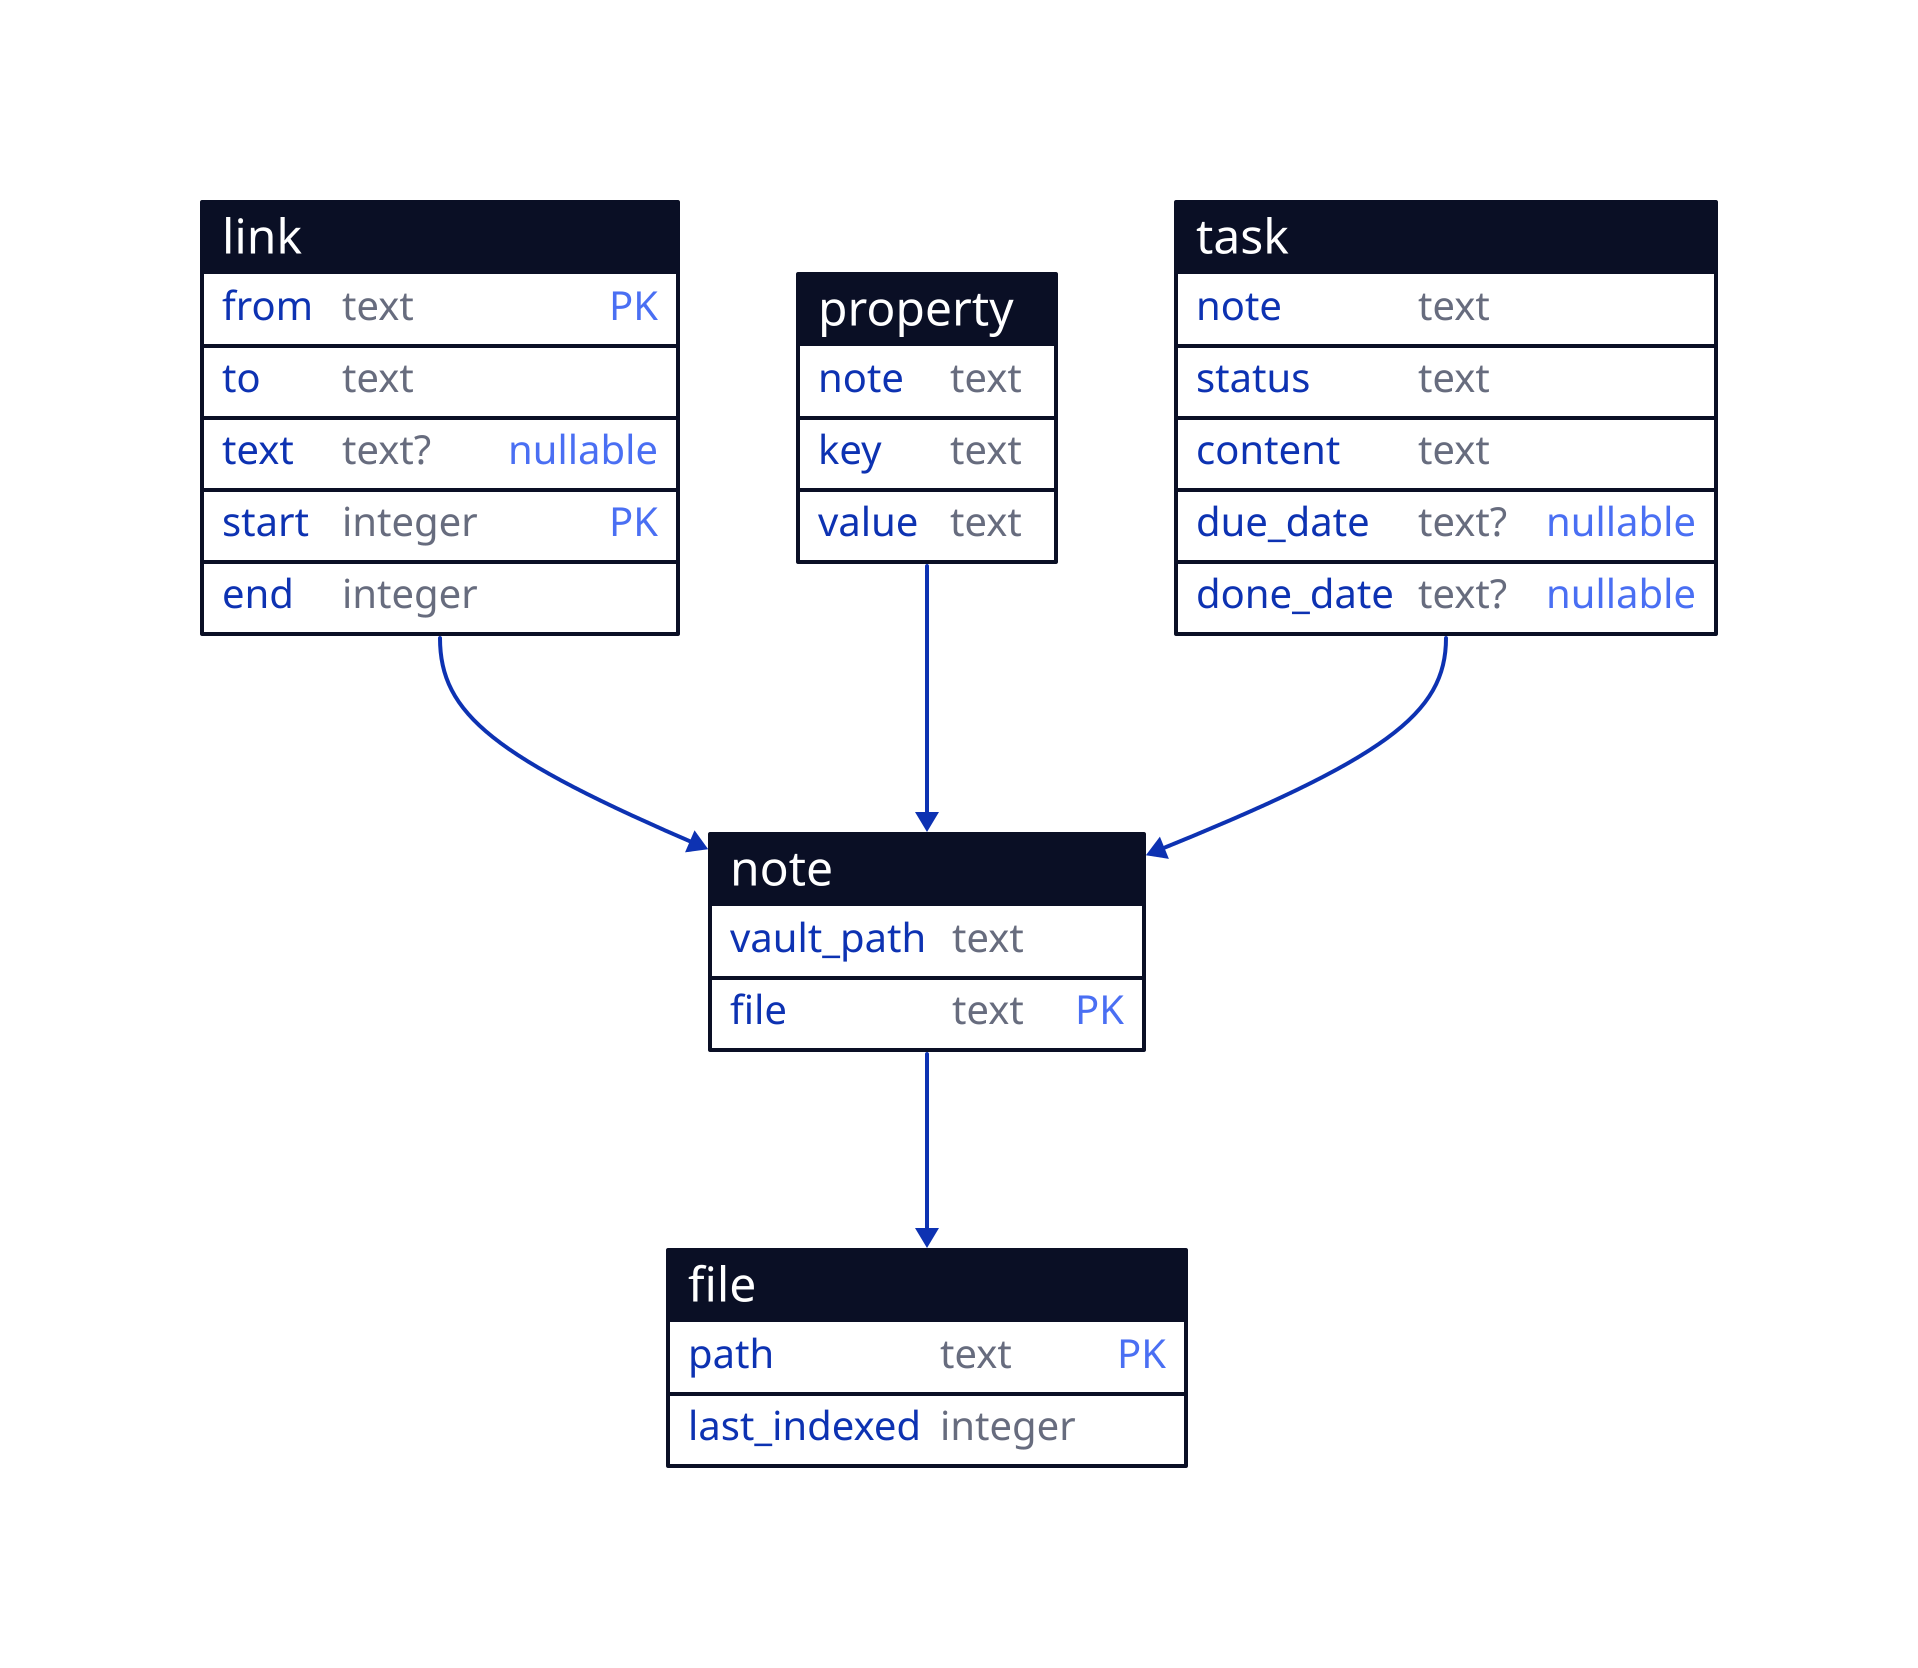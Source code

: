 file: {
  shape: sql_table
  path: text {constraint: primary_key}
  last_indexed: integer
}

property: {
  shape: sql_table
  note: text
  key: text
  value: text
}

task: {
  shape: sql_table
  note: text
  status: text
  content: text
  due_date: text? {constraint: nullable}
  done_date: text? {constraint: nullable}
}

link_: link {
  shape: sql_table
  from: text {constraint: primary_key}
  to: text
  text: text? {constraint: nullable}
  start: integer {constraint: primary_key}
  end: integer
}

note: {
  shape: sql_table
  vault_path: text
  file: text {constraint: primary_key}
}

note.file -> file.path
link_.from -> note.file
property.note -> note.file
task.note -> note.file
